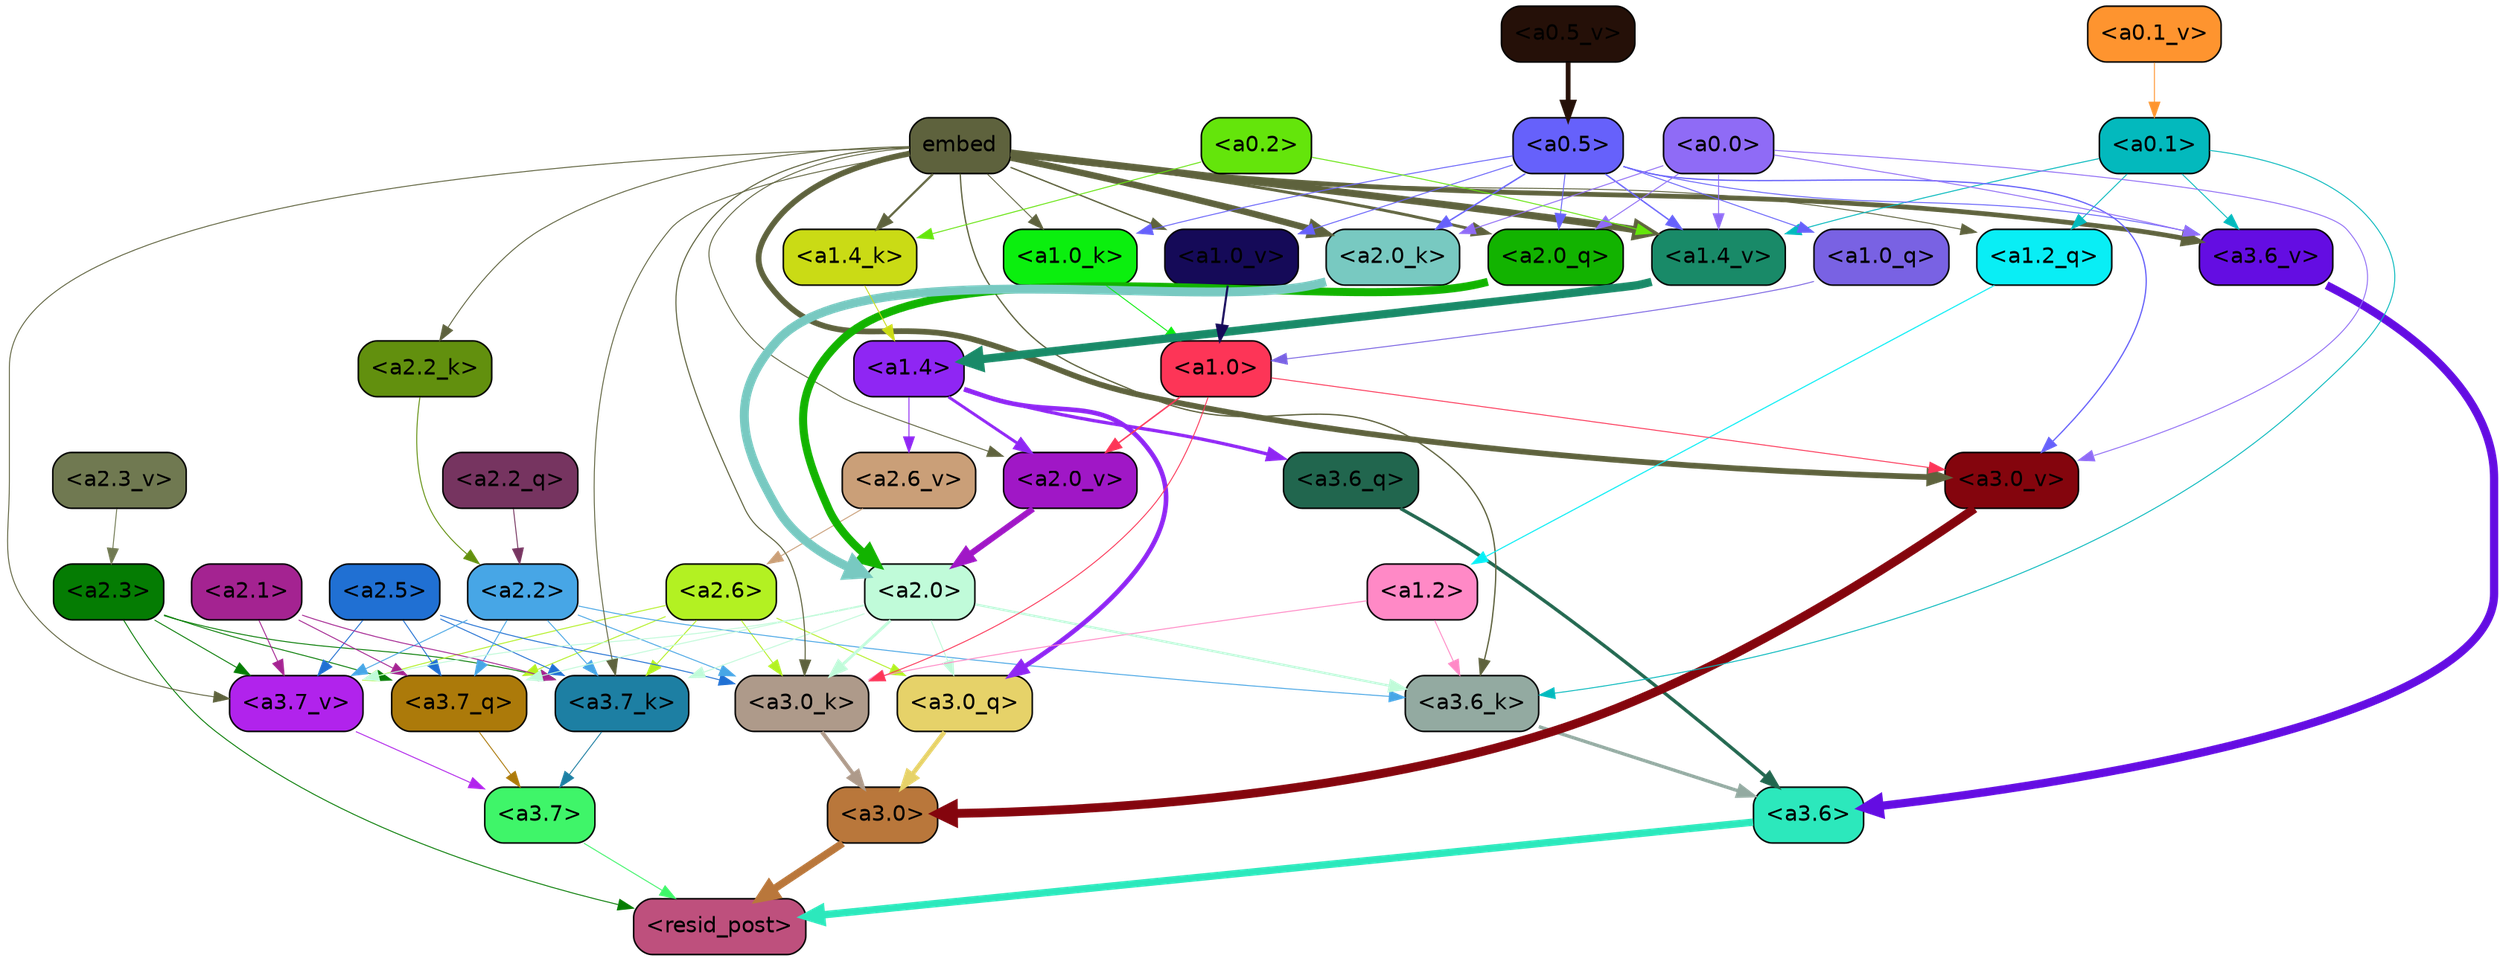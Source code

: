 strict digraph "" {
	graph [bgcolor=transparent,
		layout=dot,
		overlap=false,
		splines=true
	];
	"<a3.7>"	[color=black,
		fillcolor="#3ff569",
		fontname=Helvetica,
		shape=box,
		style="filled, rounded"];
	"<resid_post>"	[color=black,
		fillcolor="#be507d",
		fontname=Helvetica,
		shape=box,
		style="filled, rounded"];
	"<a3.7>" -> "<resid_post>"	[color="#3ff569",
		penwidth=0.6];
	"<a3.6>"	[color=black,
		fillcolor="#2ce8bc",
		fontname=Helvetica,
		shape=box,
		style="filled, rounded"];
	"<a3.6>" -> "<resid_post>"	[color="#2ce8bc",
		penwidth=4.752790808677673];
	"<a3.0>"	[color=black,
		fillcolor="#b9773b",
		fontname=Helvetica,
		shape=box,
		style="filled, rounded"];
	"<a3.0>" -> "<resid_post>"	[color="#b9773b",
		penwidth=4.897669434547424];
	"<a2.3>"	[color=black,
		fillcolor="#057c03",
		fontname=Helvetica,
		shape=box,
		style="filled, rounded"];
	"<a2.3>" -> "<resid_post>"	[color="#057c03",
		penwidth=0.6];
	"<a3.7_q>"	[color=black,
		fillcolor="#ac7a0a",
		fontname=Helvetica,
		shape=box,
		style="filled, rounded"];
	"<a2.3>" -> "<a3.7_q>"	[color="#057c03",
		penwidth=0.6];
	"<a3.7_k>"	[color=black,
		fillcolor="#1d7fa3",
		fontname=Helvetica,
		shape=box,
		style="filled, rounded"];
	"<a2.3>" -> "<a3.7_k>"	[color="#057c03",
		penwidth=0.6];
	"<a3.7_v>"	[color=black,
		fillcolor="#b123ec",
		fontname=Helvetica,
		shape=box,
		style="filled, rounded"];
	"<a2.3>" -> "<a3.7_v>"	[color="#057c03",
		penwidth=0.6];
	"<a3.7_q>" -> "<a3.7>"	[color="#ac7a0a",
		penwidth=0.6];
	"<a3.6_q>"	[color=black,
		fillcolor="#21664e",
		fontname=Helvetica,
		shape=box,
		style="filled, rounded"];
	"<a3.6_q>" -> "<a3.6>"	[color="#21664e",
		penwidth=2.160832464694977];
	"<a3.0_q>"	[color=black,
		fillcolor="#e6d269",
		fontname=Helvetica,
		shape=box,
		style="filled, rounded"];
	"<a3.0_q>" -> "<a3.0>"	[color="#e6d269",
		penwidth=2.870753765106201];
	"<a3.7_k>" -> "<a3.7>"	[color="#1d7fa3",
		penwidth=0.6];
	"<a3.6_k>"	[color=black,
		fillcolor="#93aaa1",
		fontname=Helvetica,
		shape=box,
		style="filled, rounded"];
	"<a3.6_k>" -> "<a3.6>"	[color="#93aaa1",
		penwidth=2.13908451795578];
	"<a3.0_k>"	[color=black,
		fillcolor="#ae9a8a",
		fontname=Helvetica,
		shape=box,
		style="filled, rounded"];
	"<a3.0_k>" -> "<a3.0>"	[color="#ae9a8a",
		penwidth=2.520303964614868];
	"<a3.7_v>" -> "<a3.7>"	[color="#b123ec",
		penwidth=0.6];
	"<a3.6_v>"	[color=black,
		fillcolor="#640de2",
		fontname=Helvetica,
		shape=box,
		style="filled, rounded"];
	"<a3.6_v>" -> "<a3.6>"	[color="#640de2",
		penwidth=5.297133803367615];
	"<a3.0_v>"	[color=black,
		fillcolor="#84050d",
		fontname=Helvetica,
		shape=box,
		style="filled, rounded"];
	"<a3.0_v>" -> "<a3.0>"	[color="#84050d",
		penwidth=5.680712580680847];
	"<a2.6>"	[color=black,
		fillcolor="#b3f122",
		fontname=Helvetica,
		shape=box,
		style="filled, rounded"];
	"<a2.6>" -> "<a3.7_q>"	[color="#b3f122",
		penwidth=0.6];
	"<a2.6>" -> "<a3.0_q>"	[color="#b3f122",
		penwidth=0.6];
	"<a2.6>" -> "<a3.7_k>"	[color="#b3f122",
		penwidth=0.6];
	"<a2.6>" -> "<a3.0_k>"	[color="#b3f122",
		penwidth=0.6];
	"<a2.6>" -> "<a3.7_v>"	[color="#b3f122",
		penwidth=0.6];
	"<a2.5>"	[color=black,
		fillcolor="#2070d3",
		fontname=Helvetica,
		shape=box,
		style="filled, rounded"];
	"<a2.5>" -> "<a3.7_q>"	[color="#2070d3",
		penwidth=0.6];
	"<a2.5>" -> "<a3.7_k>"	[color="#2070d3",
		penwidth=0.6];
	"<a2.5>" -> "<a3.0_k>"	[color="#2070d3",
		penwidth=0.6];
	"<a2.5>" -> "<a3.7_v>"	[color="#2070d3",
		penwidth=0.6];
	"<a2.2>"	[color=black,
		fillcolor="#47a6e6",
		fontname=Helvetica,
		shape=box,
		style="filled, rounded"];
	"<a2.2>" -> "<a3.7_q>"	[color="#47a6e6",
		penwidth=0.6];
	"<a2.2>" -> "<a3.7_k>"	[color="#47a6e6",
		penwidth=0.6];
	"<a2.2>" -> "<a3.6_k>"	[color="#47a6e6",
		penwidth=0.6];
	"<a2.2>" -> "<a3.0_k>"	[color="#47a6e6",
		penwidth=0.6];
	"<a2.2>" -> "<a3.7_v>"	[color="#47a6e6",
		penwidth=0.6];
	"<a2.1>"	[color=black,
		fillcolor="#a42391",
		fontname=Helvetica,
		shape=box,
		style="filled, rounded"];
	"<a2.1>" -> "<a3.7_q>"	[color="#a42391",
		penwidth=0.6];
	"<a2.1>" -> "<a3.7_k>"	[color="#a42391",
		penwidth=0.6];
	"<a2.1>" -> "<a3.7_v>"	[color="#a42391",
		penwidth=0.6];
	"<a2.0>"	[color=black,
		fillcolor="#c0fbd9",
		fontname=Helvetica,
		shape=box,
		style="filled, rounded"];
	"<a2.0>" -> "<a3.7_q>"	[color="#c0fbd9",
		penwidth=0.6];
	"<a2.0>" -> "<a3.0_q>"	[color="#c0fbd9",
		penwidth=0.6];
	"<a2.0>" -> "<a3.7_k>"	[color="#c0fbd9",
		penwidth=0.6];
	"<a2.0>" -> "<a3.6_k>"	[color="#c0fbd9",
		penwidth=1.4811622872948647];
	"<a2.0>" -> "<a3.0_k>"	[color="#c0fbd9",
		penwidth=1.8632715698331594];
	"<a2.0>" -> "<a3.7_v>"	[color="#c0fbd9",
		penwidth=0.6];
	"<a1.4>"	[color=black,
		fillcolor="#8f26f3",
		fontname=Helvetica,
		shape=box,
		style="filled, rounded"];
	"<a1.4>" -> "<a3.6_q>"	[color="#8f26f3",
		penwidth=2.1468575447797775];
	"<a1.4>" -> "<a3.0_q>"	[color="#8f26f3",
		penwidth=3.0006065368652344];
	"<a2.6_v>"	[color=black,
		fillcolor="#ca9f78",
		fontname=Helvetica,
		shape=box,
		style="filled, rounded"];
	"<a1.4>" -> "<a2.6_v>"	[color="#8f26f3",
		penwidth=0.6];
	"<a2.0_v>"	[color=black,
		fillcolor="#a017c6",
		fontname=Helvetica,
		shape=box,
		style="filled, rounded"];
	"<a1.4>" -> "<a2.0_v>"	[color="#8f26f3",
		penwidth=1.8759949803352356];
	embed	[color=black,
		fillcolor="#5e623d",
		fontname=Helvetica,
		shape=box,
		style="filled, rounded"];
	embed -> "<a3.7_k>"	[color="#5e623d",
		penwidth=0.6];
	embed -> "<a3.6_k>"	[color="#5e623d",
		penwidth=0.8410270567983389];
	embed -> "<a3.0_k>"	[color="#5e623d",
		penwidth=0.691851794719696];
	embed -> "<a3.7_v>"	[color="#5e623d",
		penwidth=0.6];
	embed -> "<a3.6_v>"	[color="#5e623d",
		penwidth=3.0758190751075745];
	embed -> "<a3.0_v>"	[color="#5e623d",
		penwidth=3.6927278637886047];
	"<a2.0_q>"	[color=black,
		fillcolor="#12b300",
		fontname=Helvetica,
		shape=box,
		style="filled, rounded"];
	embed -> "<a2.0_q>"	[color="#5e623d",
		penwidth=1.8617419600486755];
	"<a2.2_k>"	[color=black,
		fillcolor="#62900e",
		fontname=Helvetica,
		shape=box,
		style="filled, rounded"];
	embed -> "<a2.2_k>"	[color="#5e623d",
		penwidth=0.6];
	"<a2.0_k>"	[color=black,
		fillcolor="#78c9c1",
		fontname=Helvetica,
		shape=box,
		style="filled, rounded"];
	embed -> "<a2.0_k>"	[color="#5e623d",
		penwidth=4.189224064350128];
	embed -> "<a2.0_v>"	[color="#5e623d",
		penwidth=0.6];
	"<a1.2_q>"	[color=black,
		fillcolor="#09eef5",
		fontname=Helvetica,
		shape=box,
		style="filled, rounded"];
	embed -> "<a1.2_q>"	[color="#5e623d",
		penwidth=0.603080153465271];
	"<a1.4_k>"	[color=black,
		fillcolor="#cadb15",
		fontname=Helvetica,
		shape=box,
		style="filled, rounded"];
	embed -> "<a1.4_k>"	[color="#5e623d",
		penwidth=1.3883130550384521];
	"<a1.0_k>"	[color=black,
		fillcolor="#0bef0e",
		fontname=Helvetica,
		shape=box,
		style="filled, rounded"];
	embed -> "<a1.0_k>"	[color="#5e623d",
		penwidth=0.6];
	"<a1.4_v>"	[color=black,
		fillcolor="#198a68",
		fontname=Helvetica,
		shape=box,
		style="filled, rounded"];
	embed -> "<a1.4_v>"	[color="#5e623d",
		penwidth=4.585226953029633];
	"<a1.0_v>"	[color=black,
		fillcolor="#150a58",
		fontname=Helvetica,
		shape=box,
		style="filled, rounded"];
	embed -> "<a1.0_v>"	[color="#5e623d",
		penwidth=0.8794136047363281];
	"<a1.2>"	[color=black,
		fillcolor="#ff89c6",
		fontname=Helvetica,
		shape=box,
		style="filled, rounded"];
	"<a1.2>" -> "<a3.6_k>"	[color="#ff89c6",
		penwidth=0.6];
	"<a1.2>" -> "<a3.0_k>"	[color="#ff89c6",
		penwidth=0.6];
	"<a0.1>"	[color=black,
		fillcolor="#03b9bd",
		fontname=Helvetica,
		shape=box,
		style="filled, rounded"];
	"<a0.1>" -> "<a3.6_k>"	[color="#03b9bd",
		penwidth=0.6];
	"<a0.1>" -> "<a3.6_v>"	[color="#03b9bd",
		penwidth=0.6];
	"<a0.1>" -> "<a1.2_q>"	[color="#03b9bd",
		penwidth=0.6];
	"<a0.1>" -> "<a1.4_v>"	[color="#03b9bd",
		penwidth=0.6243228018283844];
	"<a1.0>"	[color=black,
		fillcolor="#fd3557",
		fontname=Helvetica,
		shape=box,
		style="filled, rounded"];
	"<a1.0>" -> "<a3.0_k>"	[color="#fd3557",
		penwidth=0.6];
	"<a1.0>" -> "<a3.0_v>"	[color="#fd3557",
		penwidth=0.6];
	"<a1.0>" -> "<a2.0_v>"	[color="#fd3557",
		penwidth=0.9620223194360733];
	"<a0.5>"	[color=black,
		fillcolor="#6661fb",
		fontname=Helvetica,
		shape=box,
		style="filled, rounded"];
	"<a0.5>" -> "<a3.6_v>"	[color="#6661fb",
		penwidth=0.6];
	"<a0.5>" -> "<a3.0_v>"	[color="#6661fb",
		penwidth=0.8028683364391327];
	"<a0.5>" -> "<a2.0_q>"	[color="#6661fb",
		penwidth=0.6];
	"<a0.5>" -> "<a2.0_k>"	[color="#6661fb",
		penwidth=0.9350990951061249];
	"<a1.0_q>"	[color=black,
		fillcolor="#7962e3",
		fontname=Helvetica,
		shape=box,
		style="filled, rounded"];
	"<a0.5>" -> "<a1.0_q>"	[color="#6661fb",
		penwidth=0.6];
	"<a0.5>" -> "<a1.0_k>"	[color="#6661fb",
		penwidth=0.6];
	"<a0.5>" -> "<a1.4_v>"	[color="#6661fb",
		penwidth=0.9007003456354141];
	"<a0.5>" -> "<a1.0_v>"	[color="#6661fb",
		penwidth=0.6];
	"<a0.0>"	[color=black,
		fillcolor="#8f6bf6",
		fontname=Helvetica,
		shape=box,
		style="filled, rounded"];
	"<a0.0>" -> "<a3.6_v>"	[color="#8f6bf6",
		penwidth=0.6];
	"<a0.0>" -> "<a3.0_v>"	[color="#8f6bf6",
		penwidth=0.6];
	"<a0.0>" -> "<a2.0_q>"	[color="#8f6bf6",
		penwidth=0.6];
	"<a0.0>" -> "<a2.0_k>"	[color="#8f6bf6",
		penwidth=0.6];
	"<a0.0>" -> "<a1.4_v>"	[color="#8f6bf6",
		penwidth=0.6];
	"<a2.2_q>"	[color=black,
		fillcolor="#763460",
		fontname=Helvetica,
		shape=box,
		style="filled, rounded"];
	"<a2.2_q>" -> "<a2.2>"	[color="#763460",
		penwidth=0.6];
	"<a2.0_q>" -> "<a2.0>"	[color="#12b300",
		penwidth=5.1847569942474365];
	"<a2.2_k>" -> "<a2.2>"	[color="#62900e",
		penwidth=0.6149471998214722];
	"<a2.0_k>" -> "<a2.0>"	[color="#78c9c1",
		penwidth=5.773491740226746];
	"<a2.6_v>" -> "<a2.6>"	[color="#ca9f78",
		penwidth=0.6];
	"<a2.3_v>"	[color=black,
		fillcolor="#707951",
		fontname=Helvetica,
		shape=box,
		style="filled, rounded"];
	"<a2.3_v>" -> "<a2.3>"	[color="#707951",
		penwidth=0.6];
	"<a2.0_v>" -> "<a2.0>"	[color="#a017c6",
		penwidth=3.9731863737106323];
	"<a1.2_q>" -> "<a1.2>"	[color="#09eef5",
		penwidth=0.6863181293010712];
	"<a1.0_q>" -> "<a1.0>"	[color="#7962e3",
		penwidth=0.6];
	"<a1.4_k>" -> "<a1.4>"	[color="#cadb15",
		penwidth=0.6];
	"<a1.0_k>" -> "<a1.0>"	[color="#0bef0e",
		penwidth=0.6];
	"<a1.4_v>" -> "<a1.4>"	[color="#198a68",
		penwidth=5.299546539783478];
	"<a1.0_v>" -> "<a1.0>"	[color="#150a58",
		penwidth=1.3690393567085266];
	"<a0.2>"	[color=black,
		fillcolor="#64e50b",
		fontname=Helvetica,
		shape=box,
		style="filled, rounded"];
	"<a0.2>" -> "<a1.4_k>"	[color="#64e50b",
		penwidth=0.6];
	"<a0.2>" -> "<a1.4_v>"	[color="#64e50b",
		penwidth=0.6];
	"<a0.5_v>"	[color=black,
		fillcolor="#251008",
		fontname=Helvetica,
		shape=box,
		style="filled, rounded"];
	"<a0.5_v>" -> "<a0.5>"	[color="#251008",
		penwidth=3.087551772594452];
	"<a0.1_v>"	[color=black,
		fillcolor="#fe942f",
		fontname=Helvetica,
		shape=box,
		style="filled, rounded"];
	"<a0.1_v>" -> "<a0.1>"	[color="#fe942f",
		penwidth=0.6];
}
